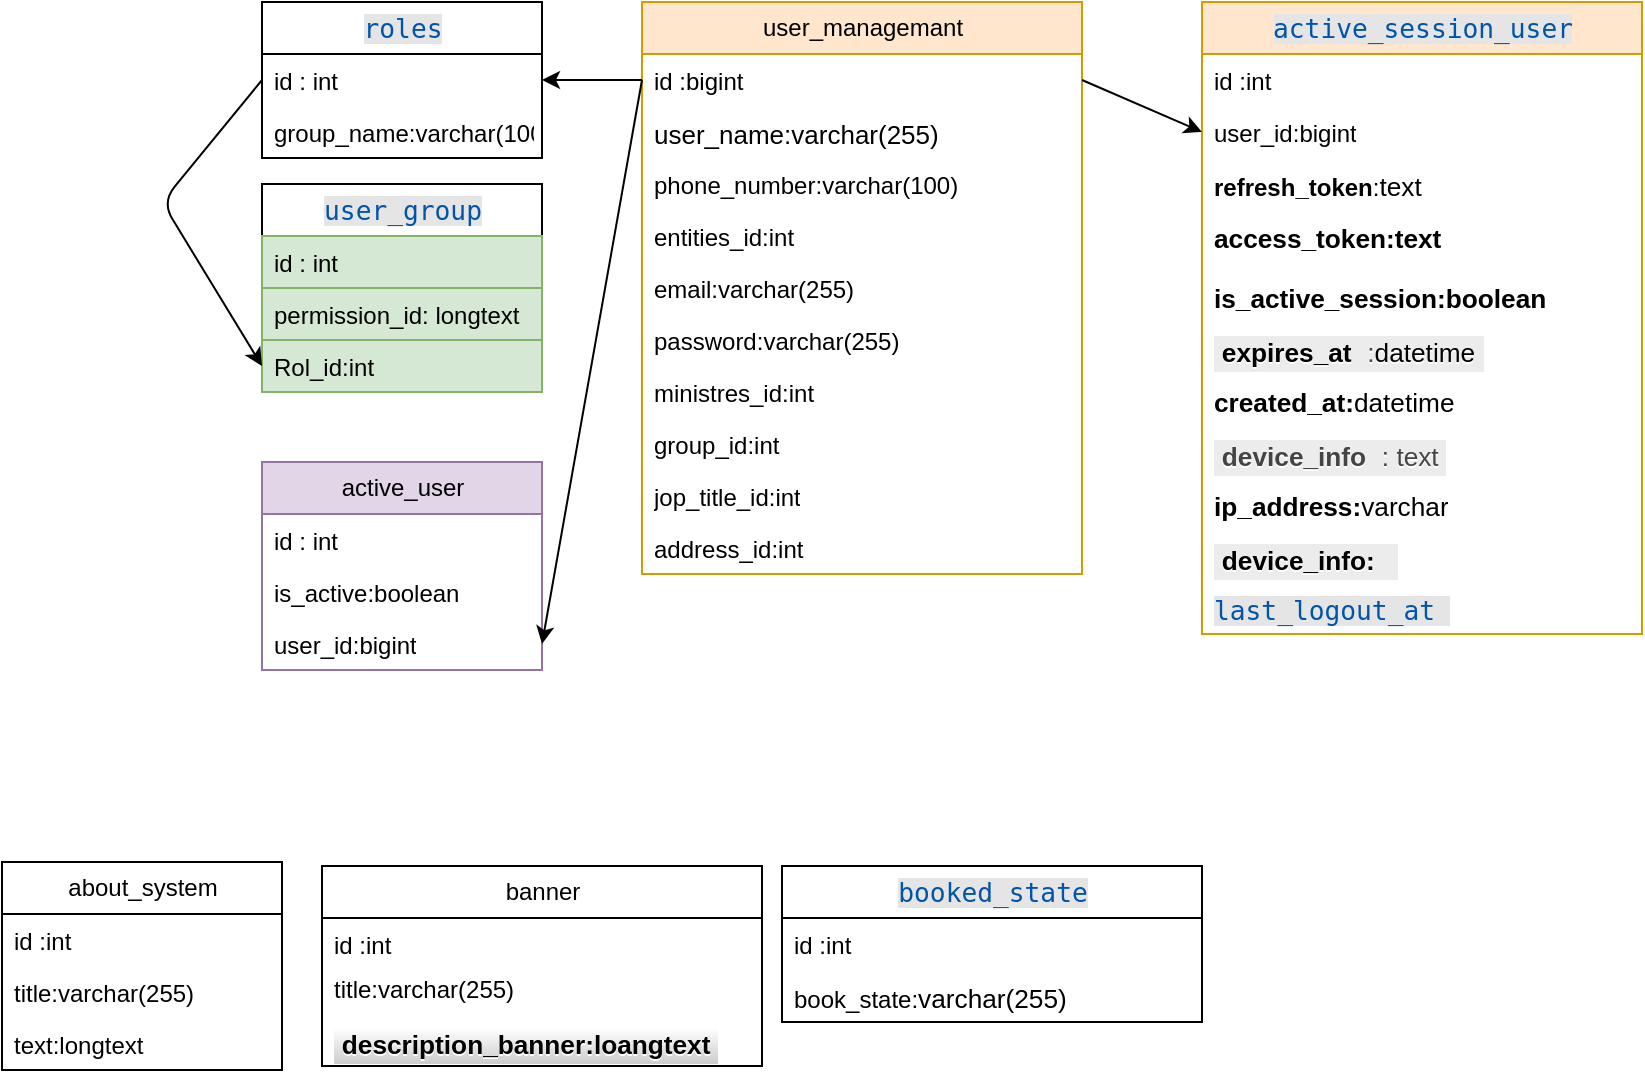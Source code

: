 <mxfile>
    <diagram id="GnL_lBJLAOMnNcLziya3" name="Page-1">
        <mxGraphModel dx="1852" dy="563" grid="1" gridSize="10" guides="1" tooltips="1" connect="1" arrows="1" fold="1" page="1" pageScale="1" pageWidth="850" pageHeight="1100" math="0" shadow="0">
            <root>
                <mxCell id="0"/>
                <mxCell id="1" parent="0"/>
                <mxCell id="52" value="user_managemant" style="swimlane;fontStyle=0;childLayout=stackLayout;horizontal=1;startSize=26;fillColor=#ffe6cc;horizontalStack=0;resizeParent=1;resizeParentMax=0;resizeLast=0;collapsible=1;marginBottom=0;html=1;strokeColor=#d79b00;" parent="1" vertex="1">
                    <mxGeometry x="230" y="30" width="220" height="286" as="geometry"/>
                </mxCell>
                <mxCell id="53" value="&lt;span style=&quot;color: rgb(0, 0, 0);&quot;&gt;&lt;font&gt;id :bigint&lt;/font&gt;&lt;/span&gt;" style="text;strokeColor=none;fillColor=none;align=left;verticalAlign=top;spacingLeft=4;spacingRight=4;overflow=hidden;rotatable=0;points=[[0,0.5],[1,0.5]];portConstraint=eastwest;whiteSpace=wrap;html=1;" parent="52" vertex="1">
                    <mxGeometry y="26" width="220" height="26" as="geometry"/>
                </mxCell>
                <mxCell id="54" value="&lt;span style=&quot;color: rgb(0, 0, 0);&quot;&gt;&lt;font style=&quot;font-size: 13px;&quot;&gt;user_name:varchar(255)&lt;/font&gt;&lt;/span&gt;" style="text;strokeColor=none;fillColor=none;align=left;verticalAlign=top;spacingLeft=4;spacingRight=4;overflow=hidden;rotatable=0;points=[[0,0.5],[1,0.5]];portConstraint=eastwest;whiteSpace=wrap;html=1;" parent="52" vertex="1">
                    <mxGeometry y="52" width="220" height="26" as="geometry"/>
                </mxCell>
                <mxCell id="58" value="&lt;span style=&quot;color: rgb(0, 0, 0);&quot;&gt;&lt;font&gt;phone_number:varchar(100)&lt;/font&gt;&lt;/span&gt;" style="text;strokeColor=none;fillColor=none;align=left;verticalAlign=top;spacingLeft=4;spacingRight=4;overflow=hidden;rotatable=0;points=[[0,0.5],[1,0.5]];portConstraint=eastwest;whiteSpace=wrap;html=1;" parent="52" vertex="1">
                    <mxGeometry y="78" width="220" height="26" as="geometry"/>
                </mxCell>
                <mxCell id="59" value="&lt;span style=&quot;color: rgb(0, 0, 0);&quot;&gt;&lt;font&gt;entities_id:int&lt;/font&gt;&lt;/span&gt;" style="text;strokeColor=none;fillColor=none;align=left;verticalAlign=top;spacingLeft=4;spacingRight=4;overflow=hidden;rotatable=0;points=[[0,0.5],[1,0.5]];portConstraint=eastwest;whiteSpace=wrap;html=1;" parent="52" vertex="1">
                    <mxGeometry y="104" width="220" height="26" as="geometry"/>
                </mxCell>
                <mxCell id="61" value="&lt;span style=&quot;color: rgb(0, 0, 0);&quot;&gt;&lt;font&gt;email:varchar(255)&lt;/font&gt;&lt;/span&gt;" style="text;strokeColor=none;fillColor=none;align=left;verticalAlign=top;spacingLeft=4;spacingRight=4;overflow=hidden;rotatable=0;points=[[0,0.5],[1,0.5]];portConstraint=eastwest;whiteSpace=wrap;html=1;" parent="52" vertex="1">
                    <mxGeometry y="130" width="220" height="26" as="geometry"/>
                </mxCell>
                <mxCell id="60" value="&lt;span style=&quot;color: rgb(0, 0, 0);&quot;&gt;&lt;font&gt;password:varchar(255)&lt;/font&gt;&lt;/span&gt;" style="text;strokeColor=none;fillColor=none;align=left;verticalAlign=top;spacingLeft=4;spacingRight=4;overflow=hidden;rotatable=0;points=[[0,0.5],[1,0.5]];portConstraint=eastwest;whiteSpace=wrap;html=1;" parent="52" vertex="1">
                    <mxGeometry y="156" width="220" height="26" as="geometry"/>
                </mxCell>
                <mxCell id="63" value="ministres_id:int&lt;div&gt;&lt;br&gt;&lt;/div&gt;" style="text;strokeColor=none;fillColor=none;align=left;verticalAlign=top;spacingLeft=4;spacingRight=4;overflow=hidden;rotatable=0;points=[[0,0.5],[1,0.5]];portConstraint=eastwest;whiteSpace=wrap;html=1;" parent="52" vertex="1">
                    <mxGeometry y="182" width="220" height="26" as="geometry"/>
                </mxCell>
                <mxCell id="62" value="group_id:int" style="text;strokeColor=none;fillColor=none;align=left;verticalAlign=top;spacingLeft=4;spacingRight=4;overflow=hidden;rotatable=0;points=[[0,0.5],[1,0.5]];portConstraint=eastwest;whiteSpace=wrap;html=1;" parent="52" vertex="1">
                    <mxGeometry y="208" width="220" height="26" as="geometry"/>
                </mxCell>
                <mxCell id="65" value="jop_title_id:int" style="text;strokeColor=none;fillColor=none;align=left;verticalAlign=top;spacingLeft=4;spacingRight=4;overflow=hidden;rotatable=0;points=[[0,0.5],[1,0.5]];portConstraint=eastwest;whiteSpace=wrap;html=1;" parent="52" vertex="1">
                    <mxGeometry y="234" width="220" height="26" as="geometry"/>
                </mxCell>
                <mxCell id="64" value="address_id:int" style="text;strokeColor=none;fillColor=none;align=left;verticalAlign=top;spacingLeft=4;spacingRight=4;overflow=hidden;rotatable=0;points=[[0,0.5],[1,0.5]];portConstraint=eastwest;whiteSpace=wrap;html=1;" parent="52" vertex="1">
                    <mxGeometry y="260" width="220" height="26" as="geometry"/>
                </mxCell>
                <mxCell id="66" value="&lt;span style=&quot;color: rgb(0, 85, 170); font-family: monospace; font-size: 13.12px; text-align: left; text-wrap-mode: wrap; background-color: rgb(229, 229, 229);&quot;&gt;user_group&lt;/span&gt;" style="swimlane;fontStyle=0;childLayout=stackLayout;horizontal=1;startSize=26;fillColor=none;horizontalStack=0;resizeParent=1;resizeParentMax=0;resizeLast=0;collapsible=1;marginBottom=0;html=1;" parent="1" vertex="1">
                    <mxGeometry x="40" y="121" width="140" height="104" as="geometry"/>
                </mxCell>
                <mxCell id="67" value="id : int" style="text;strokeColor=#82b366;fillColor=#d5e8d4;align=left;verticalAlign=top;spacingLeft=4;spacingRight=4;overflow=hidden;rotatable=0;points=[[0,0.5],[1,0.5]];portConstraint=eastwest;whiteSpace=wrap;html=1;" parent="66" vertex="1">
                    <mxGeometry y="26" width="140" height="26" as="geometry"/>
                </mxCell>
                <mxCell id="68" value="permission_id: longtext" style="text;strokeColor=#82b366;fillColor=#d5e8d4;align=left;verticalAlign=top;spacingLeft=4;spacingRight=4;overflow=hidden;rotatable=0;points=[[0,0.5],[1,0.5]];portConstraint=eastwest;whiteSpace=wrap;html=1;" parent="66" vertex="1">
                    <mxGeometry y="52" width="140" height="26" as="geometry"/>
                </mxCell>
                <mxCell id="69" value="Rol_id:int" style="text;strokeColor=#82b366;fillColor=#d5e8d4;align=left;verticalAlign=top;spacingLeft=4;spacingRight=4;overflow=hidden;rotatable=0;points=[[0,0.5],[1,0.5]];portConstraint=eastwest;whiteSpace=wrap;html=1;" parent="66" vertex="1">
                    <mxGeometry y="78" width="140" height="26" as="geometry"/>
                </mxCell>
                <mxCell id="70" value="&lt;div style=&quot;text-align: left;&quot;&gt;&lt;font face=&quot;monospace&quot; color=&quot;#0055aa&quot;&gt;&lt;span style=&quot;font-size: 13.12px; text-wrap-mode: wrap; background-color: rgb(229, 229, 229);&quot;&gt;roles&lt;/span&gt;&lt;/font&gt;&lt;/div&gt;" style="swimlane;fontStyle=0;childLayout=stackLayout;horizontal=1;startSize=26;fillColor=none;horizontalStack=0;resizeParent=1;resizeParentMax=0;resizeLast=0;collapsible=1;marginBottom=0;html=1;" parent="1" vertex="1">
                    <mxGeometry x="40" y="30" width="140" height="78" as="geometry"/>
                </mxCell>
                <mxCell id="71" value="id : int" style="text;strokeColor=none;fillColor=none;align=left;verticalAlign=top;spacingLeft=4;spacingRight=4;overflow=hidden;rotatable=0;points=[[0,0.5],[1,0.5]];portConstraint=eastwest;whiteSpace=wrap;html=1;" parent="70" vertex="1">
                    <mxGeometry y="26" width="140" height="26" as="geometry"/>
                </mxCell>
                <mxCell id="72" value="group_name:varchar(100)" style="text;strokeColor=none;fillColor=none;align=left;verticalAlign=top;spacingLeft=4;spacingRight=4;overflow=hidden;rotatable=0;points=[[0,0.5],[1,0.5]];portConstraint=eastwest;whiteSpace=wrap;html=1;" parent="70" vertex="1">
                    <mxGeometry y="52" width="140" height="26" as="geometry"/>
                </mxCell>
                <mxCell id="75" style="edgeStyle=none;html=1;exitX=0;exitY=0.5;exitDx=0;exitDy=0;entryX=0;entryY=0.5;entryDx=0;entryDy=0;" parent="1" source="71" target="69" edge="1">
                    <mxGeometry relative="1" as="geometry">
                        <Array as="points">
                            <mxPoint x="-10" y="130"/>
                        </Array>
                    </mxGeometry>
                </mxCell>
                <mxCell id="86" value="&lt;span style=&quot;color: rgb(0, 85, 170); font-family: monospace; font-size: 13.12px; text-align: left; text-wrap-mode: wrap; background-color: rgb(229, 229, 229);&quot;&gt;active_session_user&lt;/span&gt;" style="swimlane;fontStyle=0;childLayout=stackLayout;horizontal=1;startSize=26;fillColor=#ffe6cc;horizontalStack=0;resizeParent=1;resizeParentMax=0;resizeLast=0;collapsible=1;marginBottom=0;html=1;strokeColor=#d79b00;" parent="1" vertex="1">
                    <mxGeometry x="510" y="30" width="220" height="316" as="geometry"/>
                </mxCell>
                <mxCell id="87" value="&lt;span style=&quot;color: rgb(0, 0, 0);&quot;&gt;&lt;font&gt;id :int&lt;/font&gt;&lt;/span&gt;" style="text;strokeColor=none;fillColor=none;align=left;verticalAlign=top;spacingLeft=4;spacingRight=4;overflow=hidden;rotatable=0;points=[[0,0.5],[1,0.5]];portConstraint=eastwest;whiteSpace=wrap;html=1;" parent="86" vertex="1">
                    <mxGeometry y="26" width="220" height="26" as="geometry"/>
                </mxCell>
                <mxCell id="88" value="&lt;span style=&quot;color: rgb(0, 0, 0);&quot;&gt;user_id:bigint&lt;/span&gt;" style="text;strokeColor=none;fillColor=none;align=left;verticalAlign=top;spacingLeft=4;spacingRight=4;overflow=hidden;rotatable=0;points=[[0,0.5],[1,0.5]];portConstraint=eastwest;whiteSpace=wrap;html=1;" parent="86" vertex="1">
                    <mxGeometry y="52" width="220" height="26" as="geometry"/>
                </mxCell>
                <mxCell id="89" value="&lt;span style=&quot;color: rgb(0, 0, 0);&quot;&gt;&lt;font&gt;&lt;span style=&quot;color: rgb(0, 0, 0); font-family: sans-serif; font-weight: 700; text-wrap-mode: nowrap; background-color: rgb(255, 255, 255);&quot;&gt;&lt;font&gt;refresh_token&lt;/font&gt;&lt;/span&gt;:&lt;/font&gt;&lt;/span&gt;&lt;span style=&quot;color: rgb(0, 0, 0); font-family: sans-serif; font-size: 13.12px; text-wrap-mode: nowrap; background-color: rgb(255, 255, 255);&quot;&gt;text&lt;/span&gt;" style="text;strokeColor=none;fillColor=none;align=left;verticalAlign=top;spacingLeft=4;spacingRight=4;overflow=hidden;rotatable=0;points=[[0,0.5],[1,0.5]];portConstraint=eastwest;whiteSpace=wrap;html=1;" parent="86" vertex="1">
                    <mxGeometry y="78" width="220" height="26" as="geometry"/>
                </mxCell>
                <mxCell id="90" value="&lt;span style=&quot;color: rgb(0, 0, 0); font-family: sans-serif; font-size: 13.12px; font-weight: 700; text-wrap-mode: nowrap; background-color: rgb(255, 255, 255);&quot;&gt;access_token:text&lt;/span&gt;" style="text;strokeColor=none;fillColor=none;align=left;verticalAlign=top;spacingLeft=4;spacingRight=4;overflow=hidden;rotatable=0;points=[[0,0.5],[1,0.5]];portConstraint=eastwest;whiteSpace=wrap;html=1;" parent="86" vertex="1">
                    <mxGeometry y="104" width="220" height="30" as="geometry"/>
                </mxCell>
                <mxCell id="91" value="&lt;span style=&quot;color: rgb(0, 0, 0); font-family: sans-serif; font-size: 13.12px; font-weight: 700; text-wrap-mode: nowrap; background-color: rgb(255, 255, 255);&quot;&gt;is_active_session:boolean&lt;/span&gt;" style="text;strokeColor=none;fillColor=none;align=left;verticalAlign=top;spacingLeft=4;spacingRight=4;overflow=hidden;rotatable=0;points=[[0,0.5],[1,0.5]];portConstraint=eastwest;whiteSpace=wrap;html=1;" parent="86" vertex="1">
                    <mxGeometry y="134" width="220" height="26" as="geometry"/>
                </mxCell>
                <mxCell id="93" value="&lt;div&gt;&lt;table style=&quot;caption-side: top; border-collapse: collapse; --bs-table-color: var(--bs-body-color); --bs-table-bg: light-dark(#fff, #000000); --bs-table-border-color: light-dark(#fff, #000000); --bs-table-accent-bg: transparent; --bs-table-striped-color: var(--bs-body-color); --bs-table-striped-bg: light-dark(#dfdfdf, #2d2d2d); --bs-table-active-color: var(--bs-body-color); --bs-table-active-bg: light-dark(rgba(0, 0, 0, 0.1), #ededed); --bs-table-hover-color: light-dark(#000, #000000); --bs-table-hover-bg: light-dark(rgba(0, 0, 0, 0.075), #ededed); margin-bottom: 1rem; color: rgb(68, 68, 68); border-color: var(--bs-table-border-color); font-family: sans-serif; font-size: 13.12px; background-color: rgb(255, 255, 255); width: auto !important; vertical-align: middle !important;&quot; class=&quot;table table-striped table-hover w-auto align-middle&quot; id=&quot;tablestructure&quot;&gt;&lt;tbody style=&quot;box-sizing: border-box; border-style: solid; border-width: 0px; vertical-align: inherit;&quot;&gt;&lt;tr style=&quot;box-sizing: border-box; border-style: solid; border-width: 0px; --bs-table-accent-bg: var(--bs-table-active-bg); background: linear-gradient(rgb(206, 214, 223), rgb(182, 198, 215));&quot; class=&quot;marked table-active&quot;&gt;&lt;th style=&quot;box-sizing: border-box; text-align: left; border-color: inherit; border-style: solid; border-width: 0px; padding: 0.1em 0.3em; background-color: var(--bs-table-bg); box-shadow: inset 0 0 0 9999px var(--bs-table-accent-bg); text-shadow: rgb(255, 255, 255) 0px 1px 0px; vertical-align: middle; color: rgb(0, 0, 0); --bs-table-accent-bg: var(--bs-table-hover-bg); text-wrap-mode: nowrap !important;&quot; class=&quot;text-nowrap&quot;&gt;&lt;label style=&quot;box-sizing: border-box; display: inline-block;&quot; for=&quot;checkbox_row_6&quot;&gt;expires_at&lt;/label&gt;&lt;/th&gt;&lt;td style=&quot;box-sizing: border-box; border-color: inherit; border-style: solid; border-width: 0px; padding: 0.1em 0.3em; background-color: var(--bs-table-bg); box-shadow: inset 0 0 0 9999px var(--bs-table-accent-bg); text-shadow: rgb(255, 255, 255) 0px 1px 0px; vertical-align: middle; touch-action: manipulation; --bs-table-accent-bg: var(--bs-table-hover-bg); text-wrap-mode: nowrap !important;&quot; class=&quot;text-nowrap&quot;&gt;:&lt;span style=&quot;color: rgb(0, 0, 0);&quot;&gt;datetime&lt;/span&gt;&lt;/td&gt;&lt;/tr&gt;&lt;/tbody&gt;&lt;/table&gt;&lt;/div&gt;" style="text;strokeColor=none;fillColor=none;align=left;verticalAlign=top;spacingLeft=4;spacingRight=4;overflow=hidden;rotatable=0;points=[[0,0.5],[1,0.5]];portConstraint=eastwest;whiteSpace=wrap;html=1;" parent="86" vertex="1">
                    <mxGeometry y="160" width="220" height="26" as="geometry"/>
                </mxCell>
                <mxCell id="94" value="&lt;span style=&quot;color: rgb(0, 0, 0); font-family: sans-serif; font-size: 13.12px; font-weight: 700; text-wrap-mode: nowrap; background-color: rgb(255, 255, 255);&quot;&gt;created_at:&lt;/span&gt;&lt;span style=&quot;color: rgb(0, 0, 0); font-family: sans-serif; font-size: 13.12px; text-wrap-mode: nowrap; background-color: rgb(255, 255, 255);&quot;&gt;datetime&lt;/span&gt;" style="text;strokeColor=none;fillColor=none;align=left;verticalAlign=top;spacingLeft=4;spacingRight=4;overflow=hidden;rotatable=0;points=[[0,0.5],[1,0.5]];portConstraint=eastwest;whiteSpace=wrap;html=1;" parent="86" vertex="1">
                    <mxGeometry y="186" width="220" height="26" as="geometry"/>
                </mxCell>
                <mxCell id="95" value="&lt;table style=&quot;caption-side: top; border-collapse: collapse; --bs-table-color: var(--bs-body-color); --bs-table-bg: light-dark(#fff, #000000); --bs-table-border-color: light-dark(#fff, #000000); --bs-table-accent-bg: transparent; --bs-table-striped-color: var(--bs-body-color); --bs-table-striped-bg: light-dark(#dfdfdf, #2d2d2d); --bs-table-active-color: var(--bs-body-color); --bs-table-active-bg: light-dark(rgba(0, 0, 0, 0.1), #ededed); --bs-table-hover-color: light-dark(#000, #000000); --bs-table-hover-bg: light-dark(rgba(0, 0, 0, 0.075), #ededed); margin-bottom: 1rem; color: rgb(68, 68, 68); border-color: var(--bs-table-border-color); font-family: sans-serif; font-size: 13.12px; background-color: rgb(255, 255, 255); width: auto !important; vertical-align: middle !important;&quot; class=&quot;table table-striped table-hover w-auto align-middle&quot; id=&quot;tablestructure&quot;&gt;&lt;tbody style=&quot;box-sizing: border-box; border-style: solid; border-width: 0px; vertical-align: inherit;&quot;&gt;&lt;tr style=&quot;box-sizing: border-box; border-style: solid; border-width: 0px; --bs-table-accent-bg: var(--bs-table-active-bg); background: linear-gradient(rgb(206, 214, 223), rgb(182, 198, 215));&quot; class=&quot;marked table-active&quot;&gt;&lt;th style=&quot;box-sizing: border-box; text-align: left; border-color: inherit; border-style: solid; border-width: 0px; padding: 0.1em 0.3em; background-color: var(--bs-table-bg); box-shadow: inset 0 0 0 9999px var(--bs-table-accent-bg); text-shadow: rgb(255, 255, 255) 0px 1px 0px; vertical-align: middle; --bs-table-accent-bg: var(--bs-table-hover-bg); text-wrap-mode: nowrap !important;&quot; class=&quot;text-nowrap&quot;&gt;&lt;label style=&quot;box-sizing: border-box; display: inline-block;&quot; for=&quot;checkbox_row_9&quot;&gt;device_info&lt;/label&gt;&lt;/th&gt;&lt;td style=&quot;box-sizing: border-box; border-color: inherit; border-style: solid; border-width: 0px; padding: 0.1em 0.3em; background-color: var(--bs-table-bg); box-shadow: inset 0 0 0 9999px var(--bs-table-accent-bg); text-shadow: rgb(255, 255, 255) 0px 1px 0px; vertical-align: middle; touch-action: manipulation; --bs-table-accent-bg: var(--bs-table-hover-bg); text-wrap-mode: nowrap !important;&quot; class=&quot;text-nowrap&quot;&gt;: text&lt;/td&gt;&lt;/tr&gt;&lt;/tbody&gt;&lt;/table&gt;" style="text;strokeColor=none;fillColor=none;align=left;verticalAlign=top;spacingLeft=4;spacingRight=4;overflow=hidden;rotatable=0;points=[[0,0.5],[1,0.5]];portConstraint=eastwest;whiteSpace=wrap;html=1;" parent="86" vertex="1">
                    <mxGeometry y="212" width="220" height="26" as="geometry"/>
                </mxCell>
                <mxCell id="96" value="&lt;span style=&quot;color: rgb(0, 0, 0); font-family: sans-serif; font-size: 13.12px; font-weight: 700; text-wrap-mode: nowrap; background-color: rgb(255, 255, 255);&quot;&gt;ip_address:&lt;/span&gt;&lt;span style=&quot;color: rgb(0, 0, 0); font-family: sans-serif; font-size: 13.12px; text-wrap-mode: nowrap; background-color: rgb(255, 255, 255);&quot;&gt;varchar&lt;/span&gt;" style="text;strokeColor=none;fillColor=none;align=left;verticalAlign=top;spacingLeft=4;spacingRight=4;overflow=hidden;rotatable=0;points=[[0,0.5],[1,0.5]];portConstraint=eastwest;whiteSpace=wrap;html=1;" parent="86" vertex="1">
                    <mxGeometry y="238" width="220" height="26" as="geometry"/>
                </mxCell>
                <mxCell id="109" value="&lt;table style=&quot;caption-side: top; border-collapse: collapse; --bs-table-color: var(--bs-body-color); --bs-table-bg: light-dark(#fff, #000000); --bs-table-border-color: light-dark(#fff, #000000); --bs-table-accent-bg: transparent; --bs-table-striped-color: var(--bs-body-color); --bs-table-striped-bg: light-dark(#dfdfdf, #2d2d2d); --bs-table-active-color: var(--bs-body-color); --bs-table-active-bg: light-dark(rgba(0, 0, 0, 0.1), #ededed); --bs-table-hover-color: light-dark(#000, #000000); --bs-table-hover-bg: light-dark(rgba(0, 0, 0, 0.075), #ededed); margin-bottom: 1rem; color: rgb(68, 68, 68); border-color: var(--bs-table-border-color); font-family: sans-serif; font-size: 13.12px; background-color: rgb(255, 255, 255); width: auto !important; vertical-align: middle !important;&quot; class=&quot;table table-striped table-hover w-auto align-middle&quot; id=&quot;tablestructure&quot;&gt;&lt;tbody style=&quot;box-sizing: border-box; border-style: solid; border-width: 0px; vertical-align: inherit;&quot;&gt;&lt;tr style=&quot;box-sizing: border-box; border-style: solid; border-width: 0px; --bs-table-accent-bg: var(--bs-table-active-bg); background: linear-gradient(rgb(206, 214, 223), rgb(182, 198, 215));&quot; class=&quot;marked table-active&quot;&gt;&lt;th style=&quot;box-sizing: border-box; text-align: left; border-color: inherit; border-style: solid; border-width: 0px; padding: 0.1em 0.3em; background-color: var(--bs-table-bg); box-shadow: inset 0 0 0 9999px var(--bs-table-accent-bg); text-shadow: rgb(255, 255, 255) 0px 1px 0px; vertical-align: middle; --bs-table-accent-bg: var(--bs-table-hover-bg); text-wrap-mode: nowrap !important;&quot; class=&quot;text-nowrap&quot;&gt;&lt;span style=&quot;color: rgb(0, 0, 0);&quot;&gt;device_info:&lt;/span&gt;&lt;/th&gt;&lt;td style=&quot;box-sizing: border-box; border-color: inherit; border-style: solid; border-width: 0px; padding: 0.1em 0.3em; background-color: var(--bs-table-bg); box-shadow: inset 0 0 0 9999px var(--bs-table-accent-bg); text-shadow: rgb(255, 255, 255) 0px 1px 0px; vertical-align: middle; touch-action: manipulation; --bs-table-accent-bg: var(--bs-table-hover-bg);&quot;&gt;&lt;br&gt;&lt;/td&gt;&lt;/tr&gt;&lt;/tbody&gt;&lt;/table&gt;" style="text;strokeColor=none;fillColor=none;align=left;verticalAlign=top;spacingLeft=4;spacingRight=4;overflow=hidden;rotatable=0;points=[[0,0.5],[1,0.5]];portConstraint=eastwest;whiteSpace=wrap;html=1;" parent="86" vertex="1">
                    <mxGeometry y="264" width="220" height="26" as="geometry"/>
                </mxCell>
                <mxCell id="112" value="&lt;span style=&quot;color: rgb(0, 85, 170); font-family: monospace; font-size: 13.12px; background-color: rgb(229, 229, 229);&quot;&gt;last_logout_at&amp;nbsp;&lt;/span&gt;" style="text;strokeColor=none;fillColor=none;align=left;verticalAlign=top;spacingLeft=4;spacingRight=4;overflow=hidden;rotatable=0;points=[[0,0.5],[1,0.5]];portConstraint=eastwest;whiteSpace=wrap;html=1;" vertex="1" parent="86">
                    <mxGeometry y="290" width="220" height="26" as="geometry"/>
                </mxCell>
                <mxCell id="101" value="active_user" style="swimlane;fontStyle=0;childLayout=stackLayout;horizontal=1;startSize=26;fillColor=#e1d5e7;horizontalStack=0;resizeParent=1;resizeParentMax=0;resizeLast=0;collapsible=1;marginBottom=0;html=1;strokeColor=#9673a6;" parent="1" vertex="1">
                    <mxGeometry x="40" y="260" width="140" height="104" as="geometry"/>
                </mxCell>
                <mxCell id="102" value="id : int" style="text;strokeColor=none;fillColor=none;align=left;verticalAlign=top;spacingLeft=4;spacingRight=4;overflow=hidden;rotatable=0;points=[[0,0.5],[1,0.5]];portConstraint=eastwest;whiteSpace=wrap;html=1;" parent="101" vertex="1">
                    <mxGeometry y="26" width="140" height="26" as="geometry"/>
                </mxCell>
                <mxCell id="103" value="is_active:boolean" style="text;strokeColor=none;fillColor=none;align=left;verticalAlign=top;spacingLeft=4;spacingRight=4;overflow=hidden;rotatable=0;points=[[0,0.5],[1,0.5]];portConstraint=eastwest;whiteSpace=wrap;html=1;" parent="101" vertex="1">
                    <mxGeometry y="52" width="140" height="26" as="geometry"/>
                </mxCell>
                <mxCell id="104" value="user_id:bigint" style="text;strokeColor=none;fillColor=none;align=left;verticalAlign=top;spacingLeft=4;spacingRight=4;overflow=hidden;rotatable=0;points=[[0,0.5],[1,0.5]];portConstraint=eastwest;whiteSpace=wrap;html=1;" parent="101" vertex="1">
                    <mxGeometry y="78" width="140" height="26" as="geometry"/>
                </mxCell>
                <mxCell id="107" style="edgeStyle=none;html=1;exitX=0;exitY=0.5;exitDx=0;exitDy=0;entryX=1;entryY=0.5;entryDx=0;entryDy=0;" parent="1" source="53" target="71" edge="1">
                    <mxGeometry relative="1" as="geometry"/>
                </mxCell>
                <mxCell id="108" style="edgeStyle=none;html=1;exitX=0;exitY=0.5;exitDx=0;exitDy=0;entryX=1;entryY=0.5;entryDx=0;entryDy=0;" parent="1" source="53" target="104" edge="1">
                    <mxGeometry relative="1" as="geometry"/>
                </mxCell>
                <mxCell id="114" style="edgeStyle=none;html=1;exitX=1;exitY=0.5;exitDx=0;exitDy=0;entryX=0;entryY=0.5;entryDx=0;entryDy=0;" edge="1" parent="1" source="53" target="88">
                    <mxGeometry relative="1" as="geometry"/>
                </mxCell>
                <mxCell id="115" value="about_system" style="swimlane;fontStyle=0;childLayout=stackLayout;horizontal=1;startSize=26;fillColor=none;horizontalStack=0;resizeParent=1;resizeParentMax=0;resizeLast=0;collapsible=1;marginBottom=0;html=1;" vertex="1" parent="1">
                    <mxGeometry x="-90" y="460" width="140" height="104" as="geometry"/>
                </mxCell>
                <mxCell id="116" value="id :int" style="text;strokeColor=none;fillColor=none;align=left;verticalAlign=top;spacingLeft=4;spacingRight=4;overflow=hidden;rotatable=0;points=[[0,0.5],[1,0.5]];portConstraint=eastwest;whiteSpace=wrap;html=1;" vertex="1" parent="115">
                    <mxGeometry y="26" width="140" height="26" as="geometry"/>
                </mxCell>
                <mxCell id="117" value="title:varchar(255)" style="text;strokeColor=none;fillColor=none;align=left;verticalAlign=top;spacingLeft=4;spacingRight=4;overflow=hidden;rotatable=0;points=[[0,0.5],[1,0.5]];portConstraint=eastwest;whiteSpace=wrap;html=1;" vertex="1" parent="115">
                    <mxGeometry y="52" width="140" height="26" as="geometry"/>
                </mxCell>
                <mxCell id="118" value="text:longtext" style="text;strokeColor=none;fillColor=none;align=left;verticalAlign=top;spacingLeft=4;spacingRight=4;overflow=hidden;rotatable=0;points=[[0,0.5],[1,0.5]];portConstraint=eastwest;whiteSpace=wrap;html=1;" vertex="1" parent="115">
                    <mxGeometry y="78" width="140" height="26" as="geometry"/>
                </mxCell>
                <mxCell id="123" value="banner" style="swimlane;fontStyle=0;childLayout=stackLayout;horizontal=1;startSize=26;fillColor=none;horizontalStack=0;resizeParent=1;resizeParentMax=0;resizeLast=0;collapsible=1;marginBottom=0;html=1;" vertex="1" parent="1">
                    <mxGeometry x="70" y="462" width="220" height="100" as="geometry"/>
                </mxCell>
                <mxCell id="124" value="id :int" style="text;strokeColor=none;fillColor=none;align=left;verticalAlign=top;spacingLeft=4;spacingRight=4;overflow=hidden;rotatable=0;points=[[0,0.5],[1,0.5]];portConstraint=eastwest;whiteSpace=wrap;html=1;" vertex="1" parent="123">
                    <mxGeometry y="26" width="220" height="22" as="geometry"/>
                </mxCell>
                <mxCell id="125" value="title:varchar(255)" style="text;strokeColor=none;fillColor=none;align=left;verticalAlign=top;spacingLeft=4;spacingRight=4;overflow=hidden;rotatable=0;points=[[0,0.5],[1,0.5]];portConstraint=eastwest;whiteSpace=wrap;html=1;" vertex="1" parent="123">
                    <mxGeometry y="48" width="220" height="26" as="geometry"/>
                </mxCell>
                <mxCell id="126" value="&lt;table style=&quot;caption-side: top; border-collapse: collapse; --bs-table-color: #444; --bs-table-bg: #fff; --bs-table-border-color: #fff; --bs-table-accent-bg: transparent; --bs-table-striped-color: #444; --bs-table-striped-bg: #dfdfdf; --bs-table-active-color: #444; --bs-table-active-bg: rgba(0, 0, 0, 0.1); --bs-table-hover-color: #000; --bs-table-hover-bg: rgba(0, 0, 0, 0.075); margin: 0px 0px 12px; color: rgb(68, 68, 68); vertical-align: top; border-color: rgb(255, 255, 255); z-index: 9; font-family: sans-serif; font-size: 13.12px; background-color: rgb(255, 255, 255); width: auto !important;&quot; data-uniqueid=&quot;1937480634&quot; class=&quot;table table-striped table-hover table-sm table_results data ajax w-auto&quot;&gt;&lt;thead style=&quot;box-sizing: border-box; border-style: solid; border-width: 0px; vertical-align: bottom;&quot;&gt;&lt;tr style=&quot;box-sizing: border-box; border-style: solid; border-width: 0px;&quot;&gt;&lt;th style=&quot;box-sizing: border-box; text-align: left; border-top-color: inherit; border-width: 0px 1px 0px 0px; border-style: solid; border-right-color: rgb(255, 255, 255); border-bottom-color: inherit; border-left-color: inherit; padding: 0.1em 0.3em; box-shadow: rgba(0, 0, 0, 0) 0px 0px 0px 9999px inset; text-shadow: rgb(255, 255, 255) 0px 1px 0px; vertical-align: middle; color: rgb(0, 0, 0); background-image: linear-gradient(rgb(255, 255, 255), rgb(204, 204, 204)); top: 60px; position: sticky !important;&quot; data-column=&quot;description_banner&quot; class=&quot;draggable position-sticky&quot;&gt;description_banner:loangtext&lt;/th&gt;&lt;td style=&quot;box-sizing: border-box; border-color: inherit; border-style: solid; border-width: 0px; padding: 0.1em 0.3em; box-shadow: rgba(0, 0, 0, 0) 0px 0px 0px 9999px inset; text-shadow: rgb(255, 255, 255) 0px 1px 0px; vertical-align: middle; touch-action: manipulation;&quot; colspan=&quot;4&quot; class=&quot;d-print-none&quot;&gt;&lt;/td&gt;&lt;/tr&gt;&lt;/thead&gt;&lt;/table&gt;" style="text;strokeColor=none;fillColor=none;align=left;verticalAlign=top;spacingLeft=4;spacingRight=4;overflow=hidden;rotatable=0;points=[[0,0.5],[1,0.5]];portConstraint=eastwest;whiteSpace=wrap;html=1;" vertex="1" parent="123">
                    <mxGeometry y="74" width="220" height="26" as="geometry"/>
                </mxCell>
                <mxCell id="128" value="&lt;span style=&quot;color: rgb(0, 85, 170); font-family: monospace; font-size: 13.12px; text-align: left; text-wrap-mode: wrap; background-color: rgb(229, 229, 229);&quot;&gt;booked_state&lt;/span&gt;" style="swimlane;fontStyle=0;childLayout=stackLayout;horizontal=1;startSize=26;fillColor=none;horizontalStack=0;resizeParent=1;resizeParentMax=0;resizeLast=0;collapsible=1;marginBottom=0;html=1;" vertex="1" parent="1">
                    <mxGeometry x="300" y="462" width="210" height="78" as="geometry"/>
                </mxCell>
                <mxCell id="129" value="id :int" style="text;strokeColor=none;fillColor=none;align=left;verticalAlign=top;spacingLeft=4;spacingRight=4;overflow=hidden;rotatable=0;points=[[0,0.5],[1,0.5]];portConstraint=eastwest;whiteSpace=wrap;html=1;" vertex="1" parent="128">
                    <mxGeometry y="26" width="210" height="26" as="geometry"/>
                </mxCell>
                <mxCell id="130" value="book_state:&lt;span style=&quot;color: rgb(0, 0, 0); font-family: sans-serif; font-size: 13.12px; text-wrap-mode: nowrap; background-color: rgb(255, 255, 255);&quot;&gt;varchar(255)&lt;/span&gt;" style="text;strokeColor=none;fillColor=none;align=left;verticalAlign=top;spacingLeft=4;spacingRight=4;overflow=hidden;rotatable=0;points=[[0,0.5],[1,0.5]];portConstraint=eastwest;whiteSpace=wrap;html=1;" vertex="1" parent="128">
                    <mxGeometry y="52" width="210" height="26" as="geometry"/>
                </mxCell>
            </root>
        </mxGraphModel>
    </diagram>
</mxfile>
